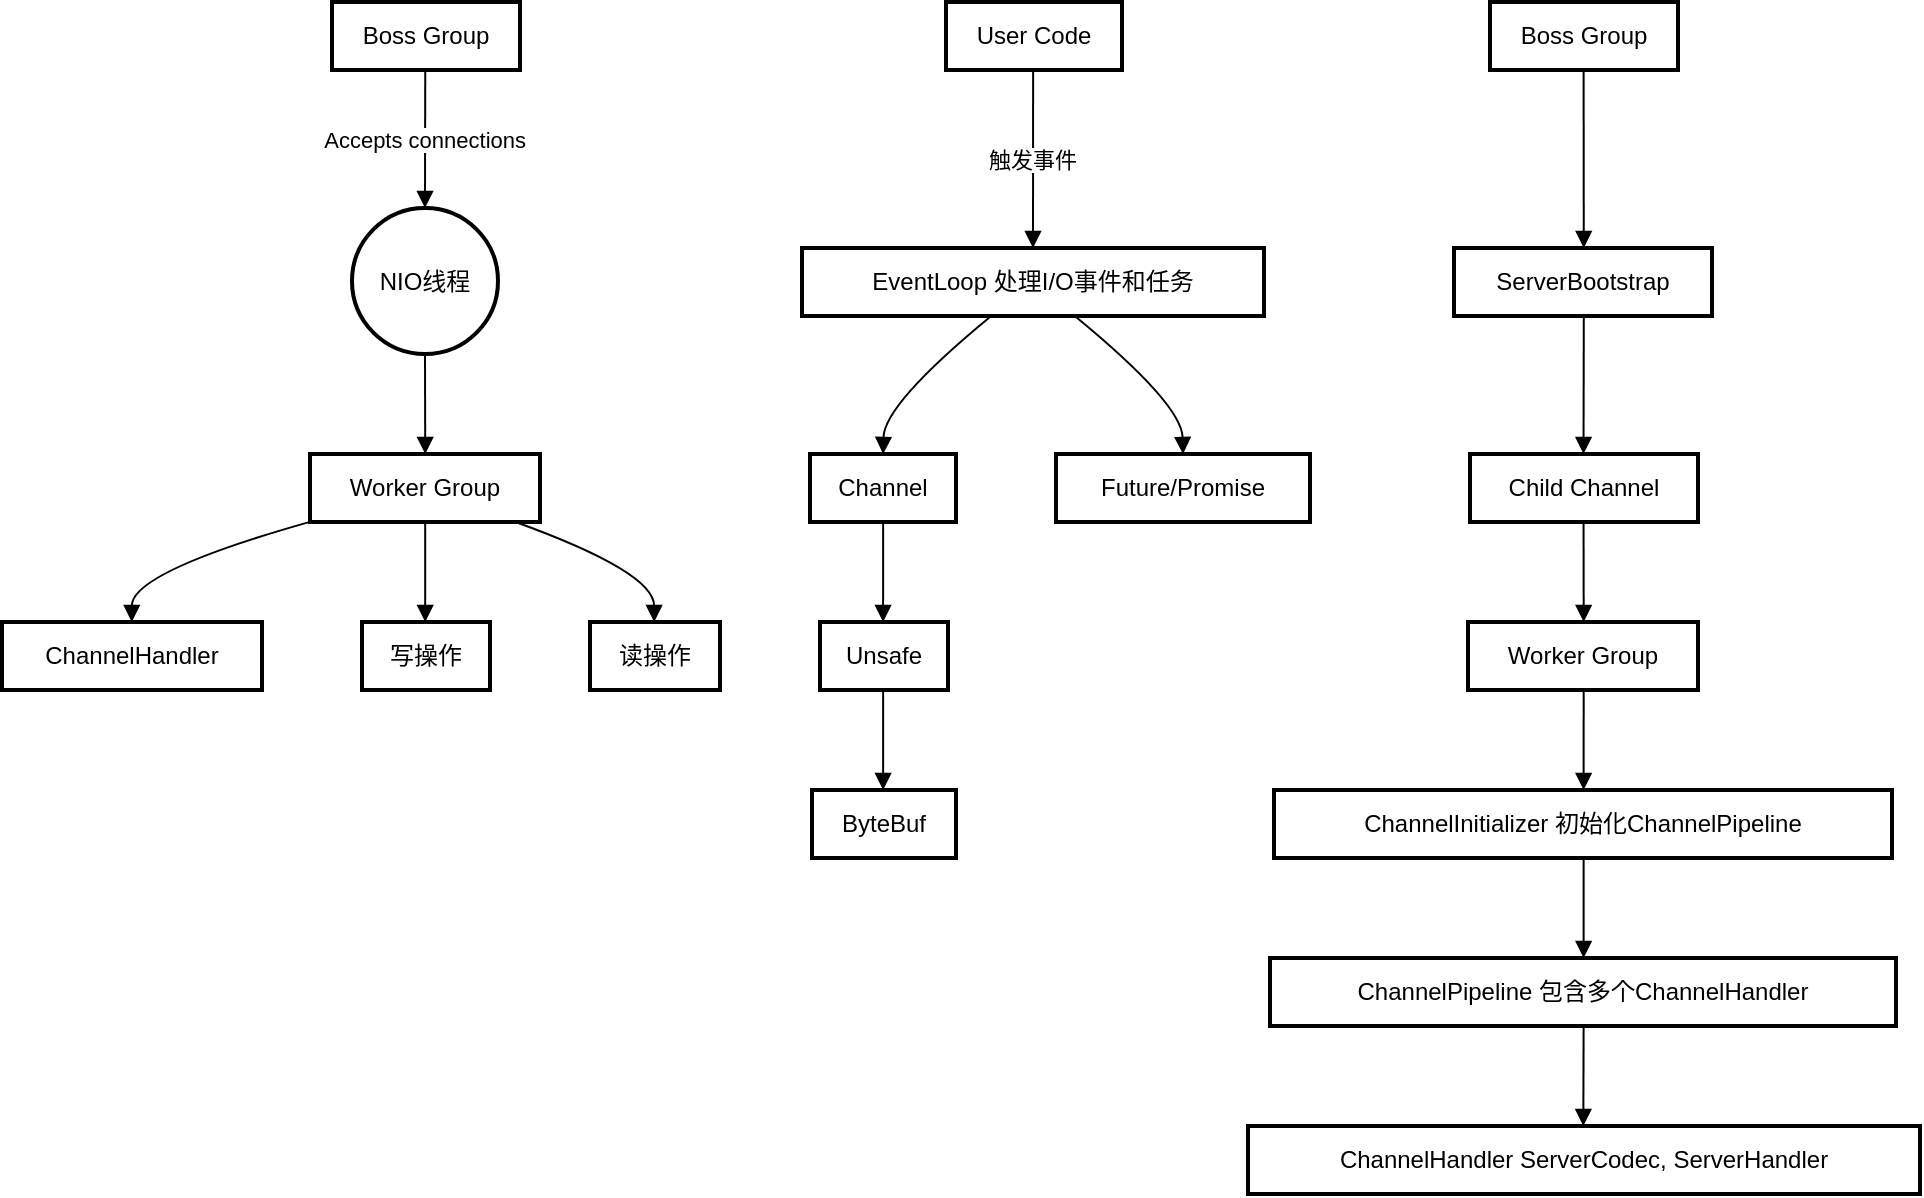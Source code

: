 <mxfile version="24.3.1" type="github" pages="7">
  <diagram name="第 1 页" id="FvPf_Lo6pXyg8kImJkot">
    <mxGraphModel dx="1434" dy="738" grid="1" gridSize="10" guides="1" tooltips="1" connect="1" arrows="1" fold="1" page="1" pageScale="1" pageWidth="827" pageHeight="1169" math="0" shadow="0">
      <root>
        <mxCell id="0" />
        <mxCell id="1" parent="0" />
        <mxCell id="_Dmf7pdYffFVBTm7HEq9-91" value="Boss Group" style="whiteSpace=wrap;strokeWidth=2;" parent="1" vertex="1">
          <mxGeometry x="185" y="40" width="94" height="34" as="geometry" />
        </mxCell>
        <mxCell id="_Dmf7pdYffFVBTm7HEq9-92" value="NIO线程" style="ellipse;aspect=fixed;strokeWidth=2;whiteSpace=wrap;" parent="1" vertex="1">
          <mxGeometry x="195" y="143" width="73" height="73" as="geometry" />
        </mxCell>
        <mxCell id="_Dmf7pdYffFVBTm7HEq9-93" value="Worker Group" style="whiteSpace=wrap;strokeWidth=2;" parent="1" vertex="1">
          <mxGeometry x="174" y="266" width="115" height="34" as="geometry" />
        </mxCell>
        <mxCell id="_Dmf7pdYffFVBTm7HEq9-94" value="ChannelHandler" style="whiteSpace=wrap;strokeWidth=2;" parent="1" vertex="1">
          <mxGeometry x="20" y="350" width="130" height="34" as="geometry" />
        </mxCell>
        <mxCell id="_Dmf7pdYffFVBTm7HEq9-95" value="写操作" style="whiteSpace=wrap;strokeWidth=2;" parent="1" vertex="1">
          <mxGeometry x="200" y="350" width="64" height="34" as="geometry" />
        </mxCell>
        <mxCell id="_Dmf7pdYffFVBTm7HEq9-96" value="读操作" style="whiteSpace=wrap;strokeWidth=2;" parent="1" vertex="1">
          <mxGeometry x="314" y="350" width="65" height="34" as="geometry" />
        </mxCell>
        <mxCell id="_Dmf7pdYffFVBTm7HEq9-97" value="User Code" style="whiteSpace=wrap;strokeWidth=2;" parent="1" vertex="1">
          <mxGeometry x="492" y="40" width="88" height="34" as="geometry" />
        </mxCell>
        <mxCell id="_Dmf7pdYffFVBTm7HEq9-98" value="EventLoop 处理I/O事件和任务" style="whiteSpace=wrap;strokeWidth=2;" parent="1" vertex="1">
          <mxGeometry x="420" y="163" width="231" height="34" as="geometry" />
        </mxCell>
        <mxCell id="_Dmf7pdYffFVBTm7HEq9-99" value="Channel" style="whiteSpace=wrap;strokeWidth=2;" parent="1" vertex="1">
          <mxGeometry x="424" y="266" width="73" height="34" as="geometry" />
        </mxCell>
        <mxCell id="_Dmf7pdYffFVBTm7HEq9-100" value="Future/Promise" style="whiteSpace=wrap;strokeWidth=2;" parent="1" vertex="1">
          <mxGeometry x="547" y="266" width="127" height="34" as="geometry" />
        </mxCell>
        <mxCell id="_Dmf7pdYffFVBTm7HEq9-101" value="Unsafe" style="whiteSpace=wrap;strokeWidth=2;" parent="1" vertex="1">
          <mxGeometry x="429" y="350" width="64" height="34" as="geometry" />
        </mxCell>
        <mxCell id="_Dmf7pdYffFVBTm7HEq9-102" value="ByteBuf" style="whiteSpace=wrap;strokeWidth=2;" parent="1" vertex="1">
          <mxGeometry x="425" y="434" width="72" height="34" as="geometry" />
        </mxCell>
        <mxCell id="_Dmf7pdYffFVBTm7HEq9-103" value="Boss Group" style="whiteSpace=wrap;strokeWidth=2;" parent="1" vertex="1">
          <mxGeometry x="764" y="40" width="94" height="34" as="geometry" />
        </mxCell>
        <mxCell id="_Dmf7pdYffFVBTm7HEq9-104" value="ServerBootstrap" style="whiteSpace=wrap;strokeWidth=2;" parent="1" vertex="1">
          <mxGeometry x="746" y="163" width="129" height="34" as="geometry" />
        </mxCell>
        <mxCell id="_Dmf7pdYffFVBTm7HEq9-105" value="Child Channel" style="whiteSpace=wrap;strokeWidth=2;" parent="1" vertex="1">
          <mxGeometry x="754" y="266" width="114" height="34" as="geometry" />
        </mxCell>
        <mxCell id="_Dmf7pdYffFVBTm7HEq9-106" value="Worker Group" style="whiteSpace=wrap;strokeWidth=2;" parent="1" vertex="1">
          <mxGeometry x="753" y="350" width="115" height="34" as="geometry" />
        </mxCell>
        <mxCell id="_Dmf7pdYffFVBTm7HEq9-107" value="ChannelInitializer 初始化ChannelPipeline" style="whiteSpace=wrap;strokeWidth=2;" parent="1" vertex="1">
          <mxGeometry x="656" y="434" width="309" height="34" as="geometry" />
        </mxCell>
        <mxCell id="_Dmf7pdYffFVBTm7HEq9-108" value="ChannelPipeline 包含多个ChannelHandler" style="whiteSpace=wrap;strokeWidth=2;" parent="1" vertex="1">
          <mxGeometry x="654" y="518" width="313" height="34" as="geometry" />
        </mxCell>
        <mxCell id="_Dmf7pdYffFVBTm7HEq9-109" value="ChannelHandler ServerCodec, ServerHandler" style="whiteSpace=wrap;strokeWidth=2;" parent="1" vertex="1">
          <mxGeometry x="643" y="602" width="336" height="34" as="geometry" />
        </mxCell>
        <mxCell id="_Dmf7pdYffFVBTm7HEq9-110" value="Accepts connections" style="curved=1;startArrow=none;endArrow=block;exitX=0.496;exitY=1;entryX=0.502;entryY=0;rounded=0;" parent="1" source="_Dmf7pdYffFVBTm7HEq9-91" target="_Dmf7pdYffFVBTm7HEq9-92" edge="1">
          <mxGeometry relative="1" as="geometry">
            <Array as="points" />
          </mxGeometry>
        </mxCell>
        <mxCell id="_Dmf7pdYffFVBTm7HEq9-111" value="" style="curved=1;startArrow=none;endArrow=block;exitX=0.502;exitY=1.006;entryX=0.501;entryY=0.013;rounded=0;" parent="1" source="_Dmf7pdYffFVBTm7HEq9-92" target="_Dmf7pdYffFVBTm7HEq9-93" edge="1">
          <mxGeometry relative="1" as="geometry">
            <Array as="points" />
          </mxGeometry>
        </mxCell>
        <mxCell id="_Dmf7pdYffFVBTm7HEq9-112" value="" style="curved=1;startArrow=none;endArrow=block;exitX=0.001;exitY=0.997;entryX=0.499;entryY=0.013;rounded=0;" parent="1" source="_Dmf7pdYffFVBTm7HEq9-93" target="_Dmf7pdYffFVBTm7HEq9-94" edge="1">
          <mxGeometry relative="1" as="geometry">
            <Array as="points">
              <mxPoint x="85" y="325" />
            </Array>
          </mxGeometry>
        </mxCell>
        <mxCell id="_Dmf7pdYffFVBTm7HEq9-113" value="" style="curved=1;startArrow=none;endArrow=block;exitX=0.501;exitY=1.013;entryX=0.494;entryY=0.013;rounded=0;" parent="1" source="_Dmf7pdYffFVBTm7HEq9-93" target="_Dmf7pdYffFVBTm7HEq9-95" edge="1">
          <mxGeometry relative="1" as="geometry">
            <Array as="points" />
          </mxGeometry>
        </mxCell>
        <mxCell id="_Dmf7pdYffFVBTm7HEq9-114" value="" style="curved=1;startArrow=none;endArrow=block;exitX=0.904;exitY=1.013;entryX=0.494;entryY=0.013;rounded=0;" parent="1" source="_Dmf7pdYffFVBTm7HEq9-93" target="_Dmf7pdYffFVBTm7HEq9-96" edge="1">
          <mxGeometry relative="1" as="geometry">
            <Array as="points">
              <mxPoint x="346" y="325" />
            </Array>
          </mxGeometry>
        </mxCell>
        <mxCell id="_Dmf7pdYffFVBTm7HEq9-115" value="触发事件" style="curved=1;startArrow=none;endArrow=block;exitX=0.495;exitY=1;entryX=0.5;entryY=-0.008;rounded=0;" parent="1" source="_Dmf7pdYffFVBTm7HEq9-97" target="_Dmf7pdYffFVBTm7HEq9-98" edge="1">
          <mxGeometry relative="1" as="geometry">
            <Array as="points" />
          </mxGeometry>
        </mxCell>
        <mxCell id="_Dmf7pdYffFVBTm7HEq9-116" value="" style="curved=1;startArrow=none;endArrow=block;exitX=0.411;exitY=0.992;entryX=0.501;entryY=0.013;rounded=0;" parent="1" source="_Dmf7pdYffFVBTm7HEq9-98" target="_Dmf7pdYffFVBTm7HEq9-99" edge="1">
          <mxGeometry relative="1" as="geometry">
            <Array as="points">
              <mxPoint x="461" y="241" />
            </Array>
          </mxGeometry>
        </mxCell>
        <mxCell id="_Dmf7pdYffFVBTm7HEq9-117" value="" style="curved=1;startArrow=none;endArrow=block;exitX=0.589;exitY=0.992;entryX=0.5;entryY=0.013;rounded=0;" parent="1" source="_Dmf7pdYffFVBTm7HEq9-98" target="_Dmf7pdYffFVBTm7HEq9-100" edge="1">
          <mxGeometry relative="1" as="geometry">
            <Array as="points">
              <mxPoint x="610" y="241" />
            </Array>
          </mxGeometry>
        </mxCell>
        <mxCell id="_Dmf7pdYffFVBTm7HEq9-118" value="" style="curved=1;startArrow=none;endArrow=block;exitX=0.501;exitY=1.013;entryX=0.493;entryY=0.013;rounded=0;" parent="1" source="_Dmf7pdYffFVBTm7HEq9-99" target="_Dmf7pdYffFVBTm7HEq9-101" edge="1">
          <mxGeometry relative="1" as="geometry">
            <Array as="points" />
          </mxGeometry>
        </mxCell>
        <mxCell id="_Dmf7pdYffFVBTm7HEq9-119" value="" style="curved=1;startArrow=none;endArrow=block;exitX=0.493;exitY=1.013;entryX=0.494;entryY=0.013;rounded=0;" parent="1" source="_Dmf7pdYffFVBTm7HEq9-101" target="_Dmf7pdYffFVBTm7HEq9-102" edge="1">
          <mxGeometry relative="1" as="geometry">
            <Array as="points" />
          </mxGeometry>
        </mxCell>
        <mxCell id="_Dmf7pdYffFVBTm7HEq9-120" value="" style="curved=1;startArrow=none;endArrow=block;exitX=0.498;exitY=1;entryX=0.503;entryY=-0.008;rounded=0;" parent="1" source="_Dmf7pdYffFVBTm7HEq9-103" target="_Dmf7pdYffFVBTm7HEq9-104" edge="1">
          <mxGeometry relative="1" as="geometry">
            <Array as="points" />
          </mxGeometry>
        </mxCell>
        <mxCell id="_Dmf7pdYffFVBTm7HEq9-121" value="" style="curved=1;startArrow=none;endArrow=block;exitX=0.503;exitY=0.992;entryX=0.498;entryY=0.013;rounded=0;" parent="1" source="_Dmf7pdYffFVBTm7HEq9-104" target="_Dmf7pdYffFVBTm7HEq9-105" edge="1">
          <mxGeometry relative="1" as="geometry">
            <Array as="points" />
          </mxGeometry>
        </mxCell>
        <mxCell id="_Dmf7pdYffFVBTm7HEq9-122" value="" style="curved=1;startArrow=none;endArrow=block;exitX=0.498;exitY=1.013;entryX=0.503;entryY=0.013;rounded=0;" parent="1" source="_Dmf7pdYffFVBTm7HEq9-105" target="_Dmf7pdYffFVBTm7HEq9-106" edge="1">
          <mxGeometry relative="1" as="geometry">
            <Array as="points" />
          </mxGeometry>
        </mxCell>
        <mxCell id="_Dmf7pdYffFVBTm7HEq9-123" value="" style="curved=1;startArrow=none;endArrow=block;exitX=0.503;exitY=1.013;entryX=0.501;entryY=0.013;rounded=0;" parent="1" source="_Dmf7pdYffFVBTm7HEq9-106" target="_Dmf7pdYffFVBTm7HEq9-107" edge="1">
          <mxGeometry relative="1" as="geometry">
            <Array as="points" />
          </mxGeometry>
        </mxCell>
        <mxCell id="_Dmf7pdYffFVBTm7HEq9-124" value="" style="curved=1;startArrow=none;endArrow=block;exitX=0.501;exitY=1.013;entryX=0.501;entryY=0.013;rounded=0;" parent="1" source="_Dmf7pdYffFVBTm7HEq9-107" target="_Dmf7pdYffFVBTm7HEq9-108" edge="1">
          <mxGeometry relative="1" as="geometry">
            <Array as="points" />
          </mxGeometry>
        </mxCell>
        <mxCell id="_Dmf7pdYffFVBTm7HEq9-125" value="" style="curved=1;startArrow=none;endArrow=block;exitX=0.501;exitY=1.013;entryX=0.499;entryY=0.013;rounded=0;" parent="1" source="_Dmf7pdYffFVBTm7HEq9-108" target="_Dmf7pdYffFVBTm7HEq9-109" edge="1">
          <mxGeometry relative="1" as="geometry">
            <Array as="points" />
          </mxGeometry>
        </mxCell>
      </root>
    </mxGraphModel>
  </diagram>
  <diagram id="xB-Wq5KInaV8dcZDmXL-" name="第 2 页">
    <mxGraphModel dx="1434" dy="738" grid="1" gridSize="10" guides="1" tooltips="1" connect="1" arrows="1" fold="1" page="1" pageScale="1" pageWidth="827" pageHeight="1169" math="0" shadow="0">
      <root>
        <mxCell id="0" />
        <mxCell id="1" parent="0" />
        <mxCell id="rnhxc6F_1mIID7zvDg4K-1" value="Channel Event Loop" style="whiteSpace=wrap;strokeWidth=2;verticalAlign=top;" vertex="1" parent="1">
          <mxGeometry x="44" y="238" width="712" height="84" as="geometry" />
        </mxCell>
        <mxCell id="rnhxc6F_1mIID7zvDg4K-2" value="Channel 1" style="whiteSpace=wrap;strokeWidth=2;" vertex="1" parent="1">
          <mxGeometry x="79" y="263" width="86" height="34" as="geometry" />
        </mxCell>
        <mxCell id="rnhxc6F_1mIID7zvDg4K-3" value="Channel 2" style="whiteSpace=wrap;strokeWidth=2;" vertex="1" parent="1">
          <mxGeometry x="264" y="263" width="86" height="34" as="geometry" />
        </mxCell>
        <mxCell id="rnhxc6F_1mIID7zvDg4K-4" value="Channel 3" style="whiteSpace=wrap;strokeWidth=2;" vertex="1" parent="1">
          <mxGeometry x="449" y="263" width="86" height="34" as="geometry" />
        </mxCell>
        <mxCell id="rnhxc6F_1mIID7zvDg4K-5" value="Channel N" style="whiteSpace=wrap;strokeWidth=2;" vertex="1" parent="1">
          <mxGeometry x="634" y="263" width="88" height="34" as="geometry" />
        </mxCell>
        <mxCell id="rnhxc6F_1mIID7zvDg4K-6" value="I/O Threads" style="whiteSpace=wrap;strokeWidth=2;verticalAlign=top;" vertex="1" parent="1">
          <mxGeometry x="20" y="20" width="761" height="168" as="geometry" />
        </mxCell>
        <mxCell id="rnhxc6F_1mIID7zvDg4K-7" value="Worker Thread 1" style="whiteSpace=wrap;strokeWidth=2;" vertex="1" parent="1">
          <mxGeometry x="55" y="129" width="135" height="34" as="geometry" />
        </mxCell>
        <mxCell id="rnhxc6F_1mIID7zvDg4K-8" value="Boss Thread" style="whiteSpace=wrap;strokeWidth=2;" vertex="1" parent="1">
          <mxGeometry x="349" y="45" width="101" height="34" as="geometry" />
        </mxCell>
        <mxCell id="rnhxc6F_1mIID7zvDg4K-9" value="Worker Thread 2" style="whiteSpace=wrap;strokeWidth=2;" vertex="1" parent="1">
          <mxGeometry x="240" y="129" width="135" height="34" as="geometry" />
        </mxCell>
        <mxCell id="rnhxc6F_1mIID7zvDg4K-10" value="Worker Thread 3" style="whiteSpace=wrap;strokeWidth=2;" vertex="1" parent="1">
          <mxGeometry x="425" y="129" width="135" height="34" as="geometry" />
        </mxCell>
        <mxCell id="rnhxc6F_1mIID7zvDg4K-11" value="Worker Thread N" style="whiteSpace=wrap;strokeWidth=2;" vertex="1" parent="1">
          <mxGeometry x="609" y="129" width="137" height="34" as="geometry" />
        </mxCell>
        <mxCell id="rnhxc6F_1mIID7zvDg4K-12" value="" style="curved=1;startArrow=none;endArrow=block;exitX=0.003;exitY=0.724;entryX=0.499;entryY=0;rounded=0;" edge="1" parent="1" source="rnhxc6F_1mIID7zvDg4K-8" target="rnhxc6F_1mIID7zvDg4K-7">
          <mxGeometry relative="1" as="geometry">
            <Array as="points">
              <mxPoint x="122" y="104" />
            </Array>
          </mxGeometry>
        </mxCell>
        <mxCell id="rnhxc6F_1mIID7zvDg4K-13" value="" style="curved=1;startArrow=none;endArrow=block;exitX=0.13;exitY=1;entryX=0.497;entryY=0;rounded=0;" edge="1" parent="1" source="rnhxc6F_1mIID7zvDg4K-8" target="rnhxc6F_1mIID7zvDg4K-9">
          <mxGeometry relative="1" as="geometry">
            <Array as="points">
              <mxPoint x="307" y="104" />
            </Array>
          </mxGeometry>
        </mxCell>
        <mxCell id="rnhxc6F_1mIID7zvDg4K-14" value="" style="curved=1;startArrow=none;endArrow=block;exitX=0.871;exitY=1;entryX=0.496;entryY=0;rounded=0;" edge="1" parent="1" source="rnhxc6F_1mIID7zvDg4K-8" target="rnhxc6F_1mIID7zvDg4K-10">
          <mxGeometry relative="1" as="geometry">
            <Array as="points">
              <mxPoint x="492" y="104" />
            </Array>
          </mxGeometry>
        </mxCell>
        <mxCell id="rnhxc6F_1mIID7zvDg4K-15" value="" style="curved=1;startArrow=none;endArrow=block;exitX=0.998;exitY=0.723;entryX=0.501;entryY=0;rounded=0;" edge="1" parent="1" source="rnhxc6F_1mIID7zvDg4K-8" target="rnhxc6F_1mIID7zvDg4K-11">
          <mxGeometry relative="1" as="geometry">
            <Array as="points">
              <mxPoint x="678" y="104" />
            </Array>
          </mxGeometry>
        </mxCell>
        <mxCell id="rnhxc6F_1mIID7zvDg4K-16" value="" style="curved=1;startArrow=none;endArrow=block;exitX=0.499;exitY=1;entryX=0.504;entryY=0;rounded=0;" edge="1" parent="1" source="rnhxc6F_1mIID7zvDg4K-7" target="rnhxc6F_1mIID7zvDg4K-2">
          <mxGeometry relative="1" as="geometry">
            <Array as="points" />
          </mxGeometry>
        </mxCell>
        <mxCell id="rnhxc6F_1mIID7zvDg4K-17" value="" style="curved=1;startArrow=none;endArrow=block;exitX=0.497;exitY=1;entryX=0.502;entryY=0;rounded=0;" edge="1" parent="1" source="rnhxc6F_1mIID7zvDg4K-9" target="rnhxc6F_1mIID7zvDg4K-3">
          <mxGeometry relative="1" as="geometry">
            <Array as="points" />
          </mxGeometry>
        </mxCell>
        <mxCell id="rnhxc6F_1mIID7zvDg4K-18" value="" style="curved=1;startArrow=none;endArrow=block;exitX=0.496;exitY=1;entryX=0.499;entryY=0;rounded=0;" edge="1" parent="1" source="rnhxc6F_1mIID7zvDg4K-10" target="rnhxc6F_1mIID7zvDg4K-4">
          <mxGeometry relative="1" as="geometry">
            <Array as="points" />
          </mxGeometry>
        </mxCell>
        <mxCell id="rnhxc6F_1mIID7zvDg4K-19" value="" style="curved=1;startArrow=none;endArrow=block;exitX=0.501;exitY=1;entryX=0.495;entryY=0;rounded=0;" edge="1" parent="1" source="rnhxc6F_1mIID7zvDg4K-11" target="rnhxc6F_1mIID7zvDg4K-5">
          <mxGeometry relative="1" as="geometry">
            <Array as="points" />
          </mxGeometry>
        </mxCell>
      </root>
    </mxGraphModel>
  </diagram>
  <diagram id="t0R8JR2IA-d7_66EO0is" name="第 3 页">
    <mxGraphModel dx="1434" dy="738" grid="1" gridSize="10" guides="1" tooltips="1" connect="1" arrows="1" fold="1" page="1" pageScale="1" pageWidth="827" pageHeight="1169" math="0" shadow="0">
      <root>
        <mxCell id="0" />
        <mxCell id="1" parent="0" />
        <mxCell id="CbtKt9YDIjNu7s4jK52n-1" value="Boss Group" style="whiteSpace=wrap;strokeWidth=2;verticalAlign=top;" vertex="1" parent="1">
          <mxGeometry x="44" y="20" width="603" height="84" as="geometry" />
        </mxCell>
        <mxCell id="CbtKt9YDIjNu7s4jK52n-2" value="Boss 1" style="whiteSpace=wrap;strokeWidth=2;" vertex="1" parent="1">
          <mxGeometry x="79" y="45" width="59" height="34" as="geometry" />
        </mxCell>
        <mxCell id="CbtKt9YDIjNu7s4jK52n-3" value="Boss 2" style="whiteSpace=wrap;strokeWidth=2;" vertex="1" parent="1">
          <mxGeometry x="237" y="45" width="59" height="34" as="geometry" />
        </mxCell>
        <mxCell id="CbtKt9YDIjNu7s4jK52n-4" value="Boss 3" style="whiteSpace=wrap;strokeWidth=2;" vertex="1" parent="1">
          <mxGeometry x="394" y="45" width="59" height="34" as="geometry" />
        </mxCell>
        <mxCell id="CbtKt9YDIjNu7s4jK52n-5" value="Boss N" style="whiteSpace=wrap;strokeWidth=2;" vertex="1" parent="1">
          <mxGeometry x="552" y="45" width="61" height="34" as="geometry" />
        </mxCell>
        <mxCell id="CbtKt9YDIjNu7s4jK52n-6" value="Event Loop Group" style="whiteSpace=wrap;strokeWidth=2;verticalAlign=top;" vertex="1" parent="1">
          <mxGeometry x="20" y="154" width="652" height="84" as="geometry" />
        </mxCell>
        <mxCell id="CbtKt9YDIjNu7s4jK52n-7" value="Event Loop 1" style="whiteSpace=wrap;strokeWidth=2;" vertex="1" parent="1">
          <mxGeometry x="55" y="179" width="107" height="34" as="geometry" />
        </mxCell>
        <mxCell id="CbtKt9YDIjNu7s4jK52n-8" value="Event Loop 2" style="whiteSpace=wrap;strokeWidth=2;" vertex="1" parent="1">
          <mxGeometry x="212" y="179" width="107" height="34" as="geometry" />
        </mxCell>
        <mxCell id="CbtKt9YDIjNu7s4jK52n-9" value="Event Loop 3" style="whiteSpace=wrap;strokeWidth=2;" vertex="1" parent="1">
          <mxGeometry x="370" y="179" width="107" height="34" as="geometry" />
        </mxCell>
        <mxCell id="CbtKt9YDIjNu7s4jK52n-10" value="Event Loop N" style="whiteSpace=wrap;strokeWidth=2;" vertex="1" parent="1">
          <mxGeometry x="527" y="179" width="109" height="34" as="geometry" />
        </mxCell>
        <mxCell id="CbtKt9YDIjNu7s4jK52n-11" value="Channel Pipeline" style="whiteSpace=wrap;strokeWidth=2;verticalAlign=top;" vertex="1" parent="1">
          <mxGeometry x="64" y="288" width="537" height="420" as="geometry" />
        </mxCell>
        <mxCell id="CbtKt9YDIjNu7s4jK52n-12" value="Handler 1" style="whiteSpace=wrap;strokeWidth=2;" vertex="1" parent="1">
          <mxGeometry x="303" y="397" width="84" height="34" as="geometry" />
        </mxCell>
        <mxCell id="CbtKt9YDIjNu7s4jK52n-13" value="Channel" style="rounded=1;absoluteArcSize=1;arcSize=14;whiteSpace=wrap;strokeWidth=2;" vertex="1" parent="1">
          <mxGeometry x="308" y="313" width="73" height="34" as="geometry" />
        </mxCell>
        <mxCell id="CbtKt9YDIjNu7s4jK52n-14" value="Handler 2" style="whiteSpace=wrap;strokeWidth=2;" vertex="1" parent="1">
          <mxGeometry x="303" y="481" width="84" height="34" as="geometry" />
        </mxCell>
        <mxCell id="CbtKt9YDIjNu7s4jK52n-15" value="Handler 3" style="whiteSpace=wrap;strokeWidth=2;" vertex="1" parent="1">
          <mxGeometry x="303" y="565" width="84" height="34" as="geometry" />
        </mxCell>
        <mxCell id="CbtKt9YDIjNu7s4jK52n-16" value="Handler N" style="whiteSpace=wrap;strokeWidth=2;" vertex="1" parent="1">
          <mxGeometry x="302" y="649" width="86" height="34" as="geometry" />
        </mxCell>
        <mxCell id="CbtKt9YDIjNu7s4jK52n-17" value="" style="curved=1;startArrow=none;endArrow=block;exitX=0.505;exitY=1;entryX=0.499;entryY=0;rounded=0;" edge="1" parent="1" source="CbtKt9YDIjNu7s4jK52n-13" target="CbtKt9YDIjNu7s4jK52n-12">
          <mxGeometry relative="1" as="geometry">
            <Array as="points" />
          </mxGeometry>
        </mxCell>
        <mxCell id="CbtKt9YDIjNu7s4jK52n-18" value="" style="curved=1;startArrow=none;endArrow=block;exitX=0.499;exitY=1;entryX=0.499;entryY=0;rounded=0;" edge="1" parent="1" source="CbtKt9YDIjNu7s4jK52n-12" target="CbtKt9YDIjNu7s4jK52n-14">
          <mxGeometry relative="1" as="geometry">
            <Array as="points" />
          </mxGeometry>
        </mxCell>
        <mxCell id="CbtKt9YDIjNu7s4jK52n-19" value="" style="curved=1;startArrow=none;endArrow=block;exitX=0.499;exitY=1;entryX=0.499;entryY=0;rounded=0;" edge="1" parent="1" source="CbtKt9YDIjNu7s4jK52n-14" target="CbtKt9YDIjNu7s4jK52n-15">
          <mxGeometry relative="1" as="geometry">
            <Array as="points" />
          </mxGeometry>
        </mxCell>
        <mxCell id="CbtKt9YDIjNu7s4jK52n-20" value="" style="curved=1;startArrow=none;endArrow=block;exitX=0.499;exitY=1;entryX=0.499;entryY=0;rounded=0;" edge="1" parent="1" source="CbtKt9YDIjNu7s4jK52n-15" target="CbtKt9YDIjNu7s4jK52n-16">
          <mxGeometry relative="1" as="geometry">
            <Array as="points" />
          </mxGeometry>
        </mxCell>
        <mxCell id="CbtKt9YDIjNu7s4jK52n-21" value="" style="curved=1;startArrow=none;endArrow=block;exitX=0.502;exitY=1;entryX=0.006;entryY=0.309;rounded=0;" edge="1" parent="1" source="CbtKt9YDIjNu7s4jK52n-7" target="CbtKt9YDIjNu7s4jK52n-13">
          <mxGeometry relative="1" as="geometry">
            <Array as="points">
              <mxPoint x="109" y="288" />
            </Array>
          </mxGeometry>
        </mxCell>
        <mxCell id="CbtKt9YDIjNu7s4jK52n-22" value="" style="curved=1;startArrow=none;endArrow=block;exitX=0.506;exitY=1;entryX=0.069;entryY=0;rounded=0;" edge="1" parent="1" source="CbtKt9YDIjNu7s4jK52n-8" target="CbtKt9YDIjNu7s4jK52n-13">
          <mxGeometry relative="1" as="geometry">
            <Array as="points">
              <mxPoint x="266" y="288" />
            </Array>
          </mxGeometry>
        </mxCell>
        <mxCell id="CbtKt9YDIjNu7s4jK52n-23" value="" style="curved=1;startArrow=none;endArrow=block;exitX=0.501;exitY=1;entryX=0.942;entryY=0;rounded=0;" edge="1" parent="1" source="CbtKt9YDIjNu7s4jK52n-9" target="CbtKt9YDIjNu7s4jK52n-13">
          <mxGeometry relative="1" as="geometry">
            <Array as="points">
              <mxPoint x="424" y="288" />
            </Array>
          </mxGeometry>
        </mxCell>
        <mxCell id="CbtKt9YDIjNu7s4jK52n-24" value="" style="curved=1;startArrow=none;endArrow=block;exitX=0.504;exitY=1;entryX=1.005;entryY=0.31;rounded=0;" edge="1" parent="1" source="CbtKt9YDIjNu7s4jK52n-10" target="CbtKt9YDIjNu7s4jK52n-13">
          <mxGeometry relative="1" as="geometry">
            <Array as="points">
              <mxPoint x="582" y="288" />
            </Array>
          </mxGeometry>
        </mxCell>
        <mxCell id="CbtKt9YDIjNu7s4jK52n-25" value="" style="curved=1;startArrow=none;endArrow=block;exitX=0.504;exitY=1;entryX=0.502;entryY=0;rounded=0;" edge="1" parent="1" source="CbtKt9YDIjNu7s4jK52n-2" target="CbtKt9YDIjNu7s4jK52n-7">
          <mxGeometry relative="1" as="geometry">
            <Array as="points" />
          </mxGeometry>
        </mxCell>
        <mxCell id="CbtKt9YDIjNu7s4jK52n-26" value="" style="curved=1;startArrow=none;endArrow=block;exitX=0.494;exitY=1;entryX=0.506;entryY=0;rounded=0;" edge="1" parent="1" source="CbtKt9YDIjNu7s4jK52n-3" target="CbtKt9YDIjNu7s4jK52n-8">
          <mxGeometry relative="1" as="geometry">
            <Array as="points" />
          </mxGeometry>
        </mxCell>
        <mxCell id="CbtKt9YDIjNu7s4jK52n-27" value="" style="curved=1;startArrow=none;endArrow=block;exitX=0.502;exitY=1;entryX=0.501;entryY=0;rounded=0;" edge="1" parent="1" source="CbtKt9YDIjNu7s4jK52n-4" target="CbtKt9YDIjNu7s4jK52n-9">
          <mxGeometry relative="1" as="geometry">
            <Array as="points" />
          </mxGeometry>
        </mxCell>
        <mxCell id="CbtKt9YDIjNu7s4jK52n-28" value="" style="curved=1;startArrow=none;endArrow=block;exitX=0.491;exitY=1;entryX=0.504;entryY=0;rounded=0;" edge="1" parent="1" source="CbtKt9YDIjNu7s4jK52n-5" target="CbtKt9YDIjNu7s4jK52n-10">
          <mxGeometry relative="1" as="geometry">
            <Array as="points" />
          </mxGeometry>
        </mxCell>
      </root>
    </mxGraphModel>
  </diagram>
  <diagram id="ZxfWWkmR-ibZHchpIfhj" name="第 4 页">
    <mxGraphModel dx="1434" dy="738" grid="1" gridSize="10" guides="1" tooltips="1" connect="1" arrows="1" fold="1" page="1" pageScale="1" pageWidth="827" pageHeight="1169" math="0" shadow="0">
      <root>
        <mxCell id="0" />
        <mxCell id="1" parent="0" />
        <mxCell id="x11ZHwA_qsf2qUsEq_QX-1" value="Netty Core" style="whiteSpace=wrap;strokeWidth=2;verticalAlign=top;" vertex="1" parent="1">
          <mxGeometry x="20" y="490" width="164" height="336" as="geometry" />
        </mxCell>
        <mxCell id="x11ZHwA_qsf2qUsEq_QX-2" value="Encoder" style="whiteSpace=wrap;strokeWidth=2;" vertex="1" parent="1">
          <mxGeometry x="65" y="515" width="73" height="34" as="geometry" />
        </mxCell>
        <mxCell id="x11ZHwA_qsf2qUsEq_QX-3" value="Decoder" style="whiteSpace=wrap;strokeWidth=2;" vertex="1" parent="1">
          <mxGeometry x="65" y="599" width="75" height="34" as="geometry" />
        </mxCell>
        <mxCell id="x11ZHwA_qsf2qUsEq_QX-4" value="Event Loop" style="whiteSpace=wrap;strokeWidth=2;" vertex="1" parent="1">
          <mxGeometry x="55" y="683" width="94" height="34" as="geometry" />
        </mxCell>
        <mxCell id="x11ZHwA_qsf2qUsEq_QX-5" value="Channel" style="whiteSpace=wrap;strokeWidth=2;" vertex="1" parent="1">
          <mxGeometry x="66" y="767" width="73" height="34" as="geometry" />
        </mxCell>
        <mxCell id="x11ZHwA_qsf2qUsEq_QX-6" value="User Logic" style="whiteSpace=wrap;strokeWidth=2;verticalAlign=top;" vertex="1" parent="1">
          <mxGeometry x="25" y="20" width="154" height="420" as="geometry" />
        </mxCell>
        <mxCell id="x11ZHwA_qsf2qUsEq_QX-7" value="Handler 1" style="whiteSpace=wrap;strokeWidth=2;" vertex="1" parent="1">
          <mxGeometry x="60" y="129" width="84" height="34" as="geometry" />
        </mxCell>
        <mxCell id="x11ZHwA_qsf2qUsEq_QX-8" value="Client" style="rounded=1;absoluteArcSize=1;arcSize=14;whiteSpace=wrap;strokeWidth=2;" vertex="1" parent="1">
          <mxGeometry x="73" y="45" width="58" height="34" as="geometry" />
        </mxCell>
        <mxCell id="x11ZHwA_qsf2qUsEq_QX-9" value="Handler 2" style="whiteSpace=wrap;strokeWidth=2;" vertex="1" parent="1">
          <mxGeometry x="60" y="213" width="84" height="34" as="geometry" />
        </mxCell>
        <mxCell id="x11ZHwA_qsf2qUsEq_QX-10" value="Handler 3" style="whiteSpace=wrap;strokeWidth=2;" vertex="1" parent="1">
          <mxGeometry x="60" y="297" width="84" height="34" as="geometry" />
        </mxCell>
        <mxCell id="x11ZHwA_qsf2qUsEq_QX-11" value="Server" style="rounded=1;absoluteArcSize=1;arcSize=14;whiteSpace=wrap;strokeWidth=2;" vertex="1" parent="1">
          <mxGeometry x="72" y="381" width="61" height="34" as="geometry" />
        </mxCell>
        <mxCell id="x11ZHwA_qsf2qUsEq_QX-12" value="" style="curved=1;startArrow=none;endArrow=block;exitX=0.503;exitY=1;entryX=0.502;entryY=0;rounded=0;" edge="1" parent="1" source="x11ZHwA_qsf2qUsEq_QX-8" target="x11ZHwA_qsf2qUsEq_QX-7">
          <mxGeometry relative="1" as="geometry">
            <Array as="points" />
          </mxGeometry>
        </mxCell>
        <mxCell id="x11ZHwA_qsf2qUsEq_QX-13" value="" style="curved=1;startArrow=none;endArrow=block;exitX=0.502;exitY=1;entryX=0.502;entryY=0;rounded=0;" edge="1" parent="1" source="x11ZHwA_qsf2qUsEq_QX-7" target="x11ZHwA_qsf2qUsEq_QX-9">
          <mxGeometry relative="1" as="geometry">
            <Array as="points" />
          </mxGeometry>
        </mxCell>
        <mxCell id="x11ZHwA_qsf2qUsEq_QX-14" value="" style="curved=1;startArrow=none;endArrow=block;exitX=0.502;exitY=1;entryX=0.502;entryY=0;rounded=0;" edge="1" parent="1" source="x11ZHwA_qsf2qUsEq_QX-9" target="x11ZHwA_qsf2qUsEq_QX-10">
          <mxGeometry relative="1" as="geometry">
            <Array as="points" />
          </mxGeometry>
        </mxCell>
        <mxCell id="x11ZHwA_qsf2qUsEq_QX-15" value="" style="curved=1;startArrow=none;endArrow=block;exitX=0.502;exitY=1;entryX=0.494;entryY=0;rounded=0;" edge="1" parent="1" source="x11ZHwA_qsf2qUsEq_QX-10" target="x11ZHwA_qsf2qUsEq_QX-11">
          <mxGeometry relative="1" as="geometry">
            <Array as="points" />
          </mxGeometry>
        </mxCell>
        <mxCell id="x11ZHwA_qsf2qUsEq_QX-16" value="" style="curved=1;startArrow=none;endArrow=block;exitX=0.494;exitY=1;entryX=0.509;entryY=0;rounded=0;" edge="1" parent="1" source="x11ZHwA_qsf2qUsEq_QX-11" target="x11ZHwA_qsf2qUsEq_QX-2">
          <mxGeometry relative="1" as="geometry">
            <Array as="points" />
          </mxGeometry>
        </mxCell>
        <mxCell id="x11ZHwA_qsf2qUsEq_QX-17" value="" style="curved=1;startArrow=none;endArrow=block;exitX=0.509;exitY=1;entryX=0.495;entryY=0;rounded=0;" edge="1" parent="1" source="x11ZHwA_qsf2qUsEq_QX-2" target="x11ZHwA_qsf2qUsEq_QX-3">
          <mxGeometry relative="1" as="geometry">
            <Array as="points" />
          </mxGeometry>
        </mxCell>
        <mxCell id="x11ZHwA_qsf2qUsEq_QX-18" value="" style="curved=1;startArrow=none;endArrow=block;exitX=0.495;exitY=1;entryX=0.502;entryY=0;rounded=0;" edge="1" parent="1" source="x11ZHwA_qsf2qUsEq_QX-3" target="x11ZHwA_qsf2qUsEq_QX-4">
          <mxGeometry relative="1" as="geometry">
            <Array as="points" />
          </mxGeometry>
        </mxCell>
        <mxCell id="x11ZHwA_qsf2qUsEq_QX-19" value="" style="curved=1;startArrow=none;endArrow=block;exitX=0.502;exitY=1;entryX=0.495;entryY=0;rounded=0;" edge="1" parent="1" source="x11ZHwA_qsf2qUsEq_QX-4" target="x11ZHwA_qsf2qUsEq_QX-5">
          <mxGeometry relative="1" as="geometry">
            <Array as="points" />
          </mxGeometry>
        </mxCell>
      </root>
    </mxGraphModel>
  </diagram>
  <diagram id="qSe6pTqAv_GdHFuF6-7f" name="第 5 页">
    <mxGraphModel dx="1434" dy="738" grid="1" gridSize="10" guides="1" tooltips="1" connect="1" arrows="1" fold="1" page="1" pageScale="1" pageWidth="827" pageHeight="1169" math="0" shadow="0">
      <root>
        <mxCell id="0" />
        <mxCell id="1" parent="0" />
        <mxCell id="tDlfeBVZn5oOX9vGm6d9-1" value="tests" style="whiteSpace=wrap;strokeWidth=2;verticalAlign=top;" vertex="1" parent="1">
          <mxGeometry x="20" y="20" width="259" height="84" as="geometry" />
        </mxCell>
        <mxCell id="tDlfeBVZn5oOX9vGm6d9-2" value="unit" style="whiteSpace=wrap;strokeWidth=2;" vertex="1" parent="tDlfeBVZn5oOX9vGm6d9-1">
          <mxGeometry x="43" y="33" width="44" height="34" as="geometry" />
        </mxCell>
        <mxCell id="tDlfeBVZn5oOX9vGm6d9-3" value="integration" style="whiteSpace=wrap;strokeWidth=2;" vertex="1" parent="tDlfeBVZn5oOX9vGm6d9-1">
          <mxGeometry x="137" y="33" width="95" height="34" as="geometry" />
        </mxCell>
        <mxCell id="tDlfeBVZn5oOX9vGm6d9-4" value="example" style="whiteSpace=wrap;strokeWidth=2;verticalAlign=top;" vertex="1" parent="1">
          <mxGeometry x="329" y="20" width="237" height="84" as="geometry" />
        </mxCell>
        <mxCell id="tDlfeBVZn5oOX9vGm6d9-5" value="client" style="whiteSpace=wrap;strokeWidth=2;" vertex="1" parent="tDlfeBVZn5oOX9vGm6d9-4">
          <mxGeometry x="43" y="33" width="57" height="34" as="geometry" />
        </mxCell>
        <mxCell id="tDlfeBVZn5oOX9vGm6d9-6" value="server" style="whiteSpace=wrap;strokeWidth=2;" vertex="1" parent="tDlfeBVZn5oOX9vGm6d9-4">
          <mxGeometry x="150" y="33" width="60" height="34" as="geometry" />
        </mxCell>
        <mxCell id="tDlfeBVZn5oOX9vGm6d9-7" value="util" style="whiteSpace=wrap;strokeWidth=2;verticalAlign=top;" vertex="1" parent="1">
          <mxGeometry x="615" y="20" width="394" height="84" as="geometry" />
        </mxCell>
        <mxCell id="tDlfeBVZn5oOX9vGm6d9-8" value="concurrent" style="whiteSpace=wrap;strokeWidth=2;" vertex="1" parent="tDlfeBVZn5oOX9vGm6d9-7">
          <mxGeometry x="43" y="33" width="94" height="34" as="geometry" />
        </mxCell>
        <mxCell id="tDlfeBVZn5oOX9vGm6d9-9" value="internal" style="whiteSpace=wrap;strokeWidth=2;" vertex="1" parent="tDlfeBVZn5oOX9vGm6d9-7">
          <mxGeometry x="187" y="33" width="72" height="34" as="geometry" />
        </mxCell>
        <mxCell id="tDlfeBVZn5oOX9vGm6d9-10" value="config" style="whiteSpace=wrap;strokeWidth=2;" vertex="1" parent="tDlfeBVZn5oOX9vGm6d9-7">
          <mxGeometry x="309" y="33" width="59" height="34" as="geometry" />
        </mxCell>
        <mxCell id="tDlfeBVZn5oOX9vGm6d9-11" value="bootstrap" style="whiteSpace=wrap;strokeWidth=2;verticalAlign=top;" vertex="1" parent="1">
          <mxGeometry x="1060" y="20" width="375" height="84" as="geometry" />
        </mxCell>
        <mxCell id="tDlfeBVZn5oOX9vGm6d9-12" value="bootstrap" style="whiteSpace=wrap;strokeWidth=2;" vertex="1" parent="tDlfeBVZn5oOX9vGm6d9-11">
          <mxGeometry x="43" y="33" width="84" height="34" as="geometry" />
        </mxCell>
        <mxCell id="tDlfeBVZn5oOX9vGm6d9-13" value="option" style="whiteSpace=wrap;strokeWidth=2;" vertex="1" parent="tDlfeBVZn5oOX9vGm6d9-11">
          <mxGeometry x="177" y="33" width="61" height="34" as="geometry" />
        </mxCell>
        <mxCell id="tDlfeBVZn5oOX9vGm6d9-14" value="future" style="whiteSpace=wrap;strokeWidth=2;" vertex="1" parent="tDlfeBVZn5oOX9vGm6d9-11">
          <mxGeometry x="288" y="33" width="60" height="34" as="geometry" />
        </mxCell>
        <mxCell id="tDlfeBVZn5oOX9vGm6d9-15" value="channel" style="whiteSpace=wrap;strokeWidth=2;verticalAlign=top;" vertex="1" parent="1">
          <mxGeometry x="1484" y="20" width="247" height="84" as="geometry" />
        </mxCell>
        <mxCell id="tDlfeBVZn5oOX9vGm6d9-16" value="channel" style="whiteSpace=wrap;strokeWidth=2;" vertex="1" parent="tDlfeBVZn5oOX9vGm6d9-15">
          <mxGeometry x="43" y="33" width="71" height="34" as="geometry" />
        </mxCell>
        <mxCell id="tDlfeBVZn5oOX9vGm6d9-17" value="group" style="whiteSpace=wrap;strokeWidth=2;" vertex="1" parent="tDlfeBVZn5oOX9vGm6d9-15">
          <mxGeometry x="164" y="33" width="56" height="34" as="geometry" />
        </mxCell>
        <mxCell id="tDlfeBVZn5oOX9vGm6d9-18" value="io" style="whiteSpace=wrap;strokeWidth=2;verticalAlign=top;" vertex="1" parent="1">
          <mxGeometry x="1781" y="20" width="506" height="84" as="geometry" />
        </mxCell>
        <mxCell id="tDlfeBVZn5oOX9vGm6d9-19" value="transport" style="whiteSpace=wrap;strokeWidth=2;" vertex="1" parent="tDlfeBVZn5oOX9vGm6d9-18">
          <mxGeometry x="43" y="33" width="82" height="34" as="geometry" />
        </mxCell>
        <mxCell id="tDlfeBVZn5oOX9vGm6d9-20" value="buffer" style="whiteSpace=wrap;strokeWidth=2;" vertex="1" parent="tDlfeBVZn5oOX9vGm6d9-18">
          <mxGeometry x="175" y="33" width="60" height="34" as="geometry" />
        </mxCell>
        <mxCell id="tDlfeBVZn5oOX9vGm6d9-21" value="handler" style="whiteSpace=wrap;strokeWidth=2;" vertex="1" parent="tDlfeBVZn5oOX9vGm6d9-18">
          <mxGeometry x="285" y="33" width="70" height="34" as="geometry" />
        </mxCell>
        <mxCell id="tDlfeBVZn5oOX9vGm6d9-22" value="resolver" style="whiteSpace=wrap;strokeWidth=2;" vertex="1" parent="tDlfeBVZn5oOX9vGm6d9-18">
          <mxGeometry x="405" y="33" width="73" height="34" as="geometry" />
        </mxCell>
      </root>
    </mxGraphModel>
  </diagram>
  <diagram id="gViBPYOhErdds6sIS8a7" name="第 6 页">
    <mxGraphModel dx="1434" dy="738" grid="1" gridSize="10" guides="1" tooltips="1" connect="1" arrows="1" fold="1" page="1" pageScale="1" pageWidth="827" pageHeight="1169" math="0" shadow="0">
      <root>
        <mxCell id="0" />
        <mxCell id="1" parent="0" />
        <mxCell id="35-YvcYgkyzgA2oGzRUc-1" value="BossGroup" style="swimlane;fontStyle=1;align=center;verticalAlign=top;childLayout=stackLayout;horizontal=1;startSize=25;horizontalStack=0;resizeParent=1;resizeParentMax=0;resizeLast=0;collapsible=0;marginBottom=0;" vertex="1" parent="1">
          <mxGeometry x="20" y="274" width="93" height="38" as="geometry" />
        </mxCell>
        <mxCell id="35-YvcYgkyzgA2oGzRUc-2" style="line;strokeWidth=1;fillColor=none;align=left;verticalAlign=middle;spacingTop=-1;spacingLeft=3;spacingRight=3;rotatable=0;labelPosition=right;points=[];portConstraint=eastwest;strokeColor=inherit;" vertex="1" parent="35-YvcYgkyzgA2oGzRUc-1">
          <mxGeometry y="25" width="93" height="13" as="geometry" />
        </mxCell>
        <mxCell id="35-YvcYgkyzgA2oGzRUc-3" value="WorkerGroup" style="swimlane;fontStyle=1;align=center;verticalAlign=top;childLayout=stackLayout;horizontal=1;startSize=25;horizontalStack=0;resizeParent=1;resizeParentMax=0;resizeLast=0;collapsible=0;marginBottom=0;" vertex="1" parent="1">
          <mxGeometry x="163" y="274" width="117" height="38" as="geometry" />
        </mxCell>
        <mxCell id="35-YvcYgkyzgA2oGzRUc-4" style="line;strokeWidth=1;fillColor=none;align=left;verticalAlign=middle;spacingTop=-1;spacingLeft=3;spacingRight=3;rotatable=0;labelPosition=right;points=[];portConstraint=eastwest;strokeColor=inherit;" vertex="1" parent="35-YvcYgkyzgA2oGzRUc-3">
          <mxGeometry y="25" width="117" height="13" as="geometry" />
        </mxCell>
        <mxCell id="35-YvcYgkyzgA2oGzRUc-5" value="EventLoopGroup" style="swimlane;fontStyle=1;align=center;verticalAlign=top;childLayout=stackLayout;horizontal=1;startSize=25;horizontalStack=0;resizeParent=1;resizeParentMax=0;resizeLast=0;collapsible=0;marginBottom=0;" vertex="1" parent="1">
          <mxGeometry x="74" y="382" width="140" height="38" as="geometry" />
        </mxCell>
        <mxCell id="35-YvcYgkyzgA2oGzRUc-6" style="line;strokeWidth=1;fillColor=none;align=left;verticalAlign=middle;spacingTop=-1;spacingLeft=3;spacingRight=3;rotatable=0;labelPosition=right;points=[];portConstraint=eastwest;strokeColor=inherit;" vertex="1" parent="35-YvcYgkyzgA2oGzRUc-5">
          <mxGeometry y="25" width="140" height="13" as="geometry" />
        </mxCell>
        <mxCell id="35-YvcYgkyzgA2oGzRUc-7" value="EventLoop" style="swimlane;fontStyle=1;align=center;verticalAlign=top;childLayout=stackLayout;horizontal=1;startSize=25;horizontalStack=0;resizeParent=1;resizeParentMax=0;resizeLast=0;collapsible=0;marginBottom=0;" vertex="1" parent="1">
          <mxGeometry x="97" y="490" width="94" height="38" as="geometry" />
        </mxCell>
        <mxCell id="35-YvcYgkyzgA2oGzRUc-8" style="line;strokeWidth=1;fillColor=none;align=left;verticalAlign=middle;spacingTop=-1;spacingLeft=3;spacingRight=3;rotatable=0;labelPosition=right;points=[];portConstraint=eastwest;strokeColor=inherit;" vertex="1" parent="35-YvcYgkyzgA2oGzRUc-7">
          <mxGeometry y="25" width="94" height="13" as="geometry" />
        </mxCell>
        <mxCell id="35-YvcYgkyzgA2oGzRUc-9" value="Channel" style="swimlane;fontStyle=1;align=center;verticalAlign=top;childLayout=stackLayout;horizontal=1;startSize=27.429;horizontalStack=0;resizeParent=1;resizeParentMax=0;resizeLast=0;collapsible=0;marginBottom=0;" vertex="1" parent="1">
          <mxGeometry x="47" y="617" width="195" height="95.429" as="geometry" />
        </mxCell>
        <mxCell id="35-YvcYgkyzgA2oGzRUc-10" value="Unsafe" style="text;strokeColor=none;fillColor=none;align=left;verticalAlign=top;spacingLeft=4;spacingRight=4;overflow=hidden;rotatable=0;points=[[0,0.5],[1,0.5]];portConstraint=eastwest;" vertex="1" parent="35-YvcYgkyzgA2oGzRUc-9">
          <mxGeometry y="27.429" width="195" height="27" as="geometry" />
        </mxCell>
        <mxCell id="35-YvcYgkyzgA2oGzRUc-11" value="&quot;inbound/outbound data&quot;" style="text;strokeColor=none;fillColor=none;align=left;verticalAlign=top;spacingLeft=4;spacingRight=4;overflow=hidden;rotatable=0;points=[[0,0.5],[1,0.5]];portConstraint=eastwest;" vertex="1" parent="35-YvcYgkyzgA2oGzRUc-9">
          <mxGeometry y="54.429" width="195" height="27" as="geometry" />
        </mxCell>
        <mxCell id="35-YvcYgkyzgA2oGzRUc-12" style="line;strokeWidth=1;fillColor=none;align=left;verticalAlign=middle;spacingTop=-1;spacingLeft=3;spacingRight=3;rotatable=0;labelPosition=right;points=[];portConstraint=eastwest;strokeColor=inherit;" vertex="1" parent="35-YvcYgkyzgA2oGzRUc-9">
          <mxGeometry y="81.429" width="195" height="14" as="geometry" />
        </mxCell>
        <mxCell id="35-YvcYgkyzgA2oGzRUc-13" value="ChannelPipeline" style="swimlane;fontStyle=1;align=center;verticalAlign=top;childLayout=stackLayout;horizontal=1;startSize=25;horizontalStack=0;resizeParent=1;resizeParentMax=0;resizeLast=0;collapsible=0;marginBottom=0;" vertex="1" parent="1">
          <mxGeometry x="76" y="790" width="136" height="38" as="geometry" />
        </mxCell>
        <mxCell id="35-YvcYgkyzgA2oGzRUc-14" style="line;strokeWidth=1;fillColor=none;align=left;verticalAlign=middle;spacingTop=-1;spacingLeft=3;spacingRight=3;rotatable=0;labelPosition=right;points=[];portConstraint=eastwest;strokeColor=inherit;" vertex="1" parent="35-YvcYgkyzgA2oGzRUc-13">
          <mxGeometry y="25" width="136" height="13" as="geometry" />
        </mxCell>
        <mxCell id="35-YvcYgkyzgA2oGzRUc-15" value="ChannelHandler" style="swimlane;fontStyle=1;align=center;verticalAlign=top;childLayout=stackLayout;horizontal=1;startSize=25;horizontalStack=0;resizeParent=1;resizeParentMax=0;resizeLast=0;collapsible=0;marginBottom=0;" vertex="1" parent="1">
          <mxGeometry x="76" y="917" width="136" height="38" as="geometry" />
        </mxCell>
        <mxCell id="35-YvcYgkyzgA2oGzRUc-16" style="line;strokeWidth=1;fillColor=none;align=left;verticalAlign=middle;spacingTop=-1;spacingLeft=3;spacingRight=3;rotatable=0;labelPosition=right;points=[];portConstraint=eastwest;strokeColor=inherit;" vertex="1" parent="35-YvcYgkyzgA2oGzRUc-15">
          <mxGeometry y="25" width="136" height="13" as="geometry" />
        </mxCell>
        <mxCell id="35-YvcYgkyzgA2oGzRUc-17" value="ChannelInitializer" style="swimlane;fontStyle=1;align=center;verticalAlign=top;childLayout=stackLayout;horizontal=1;startSize=25;horizontalStack=0;resizeParent=1;resizeParentMax=0;resizeLast=0;collapsible=0;marginBottom=0;" vertex="1" parent="1">
          <mxGeometry x="70" y="1025" width="149" height="38" as="geometry" />
        </mxCell>
        <mxCell id="35-YvcYgkyzgA2oGzRUc-18" style="line;strokeWidth=1;fillColor=none;align=left;verticalAlign=middle;spacingTop=-1;spacingLeft=3;spacingRight=3;rotatable=0;labelPosition=right;points=[];portConstraint=eastwest;strokeColor=inherit;" vertex="1" parent="35-YvcYgkyzgA2oGzRUc-17">
          <mxGeometry y="25" width="149" height="13" as="geometry" />
        </mxCell>
        <mxCell id="35-YvcYgkyzgA2oGzRUc-19" value="ServerBootstrap" style="swimlane;fontStyle=1;align=center;verticalAlign=top;childLayout=stackLayout;horizontal=1;startSize=25;horizontalStack=0;resizeParent=1;resizeParentMax=0;resizeLast=0;collapsible=0;marginBottom=0;" vertex="1" parent="1">
          <mxGeometry x="76" y="20" width="136" height="38" as="geometry" />
        </mxCell>
        <mxCell id="35-YvcYgkyzgA2oGzRUc-20" style="line;strokeWidth=1;fillColor=none;align=left;verticalAlign=middle;spacingTop=-1;spacingLeft=3;spacingRight=3;rotatable=0;labelPosition=right;points=[];portConstraint=eastwest;strokeColor=inherit;" vertex="1" parent="35-YvcYgkyzgA2oGzRUc-19">
          <mxGeometry y="25" width="136" height="13" as="geometry" />
        </mxCell>
        <mxCell id="35-YvcYgkyzgA2oGzRUc-21" value="Bootstrap" style="swimlane;fontStyle=1;align=center;verticalAlign=top;childLayout=stackLayout;horizontal=1;startSize=25;horizontalStack=0;resizeParent=1;resizeParentMax=0;resizeLast=0;collapsible=0;marginBottom=0;" vertex="1" parent="1">
          <mxGeometry x="101" y="147" width="87" height="38" as="geometry" />
        </mxCell>
        <mxCell id="35-YvcYgkyzgA2oGzRUc-22" style="line;strokeWidth=1;fillColor=none;align=left;verticalAlign=middle;spacingTop=-1;spacingLeft=3;spacingRight=3;rotatable=0;labelPosition=right;points=[];portConstraint=eastwest;strokeColor=inherit;" vertex="1" parent="35-YvcYgkyzgA2oGzRUc-21">
          <mxGeometry y="25" width="87" height="13" as="geometry" />
        </mxCell>
        <mxCell id="35-YvcYgkyzgA2oGzRUc-23" value="ByteBuf" style="swimlane;fontStyle=1;align=center;verticalAlign=top;childLayout=stackLayout;horizontal=1;startSize=25;horizontalStack=0;resizeParent=1;resizeParentMax=0;resizeLast=0;collapsible=0;marginBottom=0;" vertex="1" parent="1">
          <mxGeometry x="272" y="20" width="75" height="38" as="geometry" />
        </mxCell>
        <mxCell id="35-YvcYgkyzgA2oGzRUc-24" style="line;strokeWidth=1;fillColor=none;align=left;verticalAlign=middle;spacingTop=-1;spacingLeft=3;spacingRight=3;rotatable=0;labelPosition=right;points=[];portConstraint=eastwest;strokeColor=inherit;" vertex="1" parent="35-YvcYgkyzgA2oGzRUc-23">
          <mxGeometry y="25" width="75" height="13" as="geometry" />
        </mxCell>
        <mxCell id="35-YvcYgkyzgA2oGzRUc-25" value="ByteBufAllocator" style="swimlane;fontStyle=1;align=center;verticalAlign=top;childLayout=stackLayout;horizontal=1;startSize=25;horizontalStack=0;resizeParent=1;resizeParentMax=0;resizeLast=0;collapsible=0;marginBottom=0;" vertex="1" parent="1">
          <mxGeometry x="238" y="147" width="142" height="38" as="geometry" />
        </mxCell>
        <mxCell id="35-YvcYgkyzgA2oGzRUc-26" style="line;strokeWidth=1;fillColor=none;align=left;verticalAlign=middle;spacingTop=-1;spacingLeft=3;spacingRight=3;rotatable=0;labelPosition=right;points=[];portConstraint=eastwest;strokeColor=inherit;" vertex="1" parent="35-YvcYgkyzgA2oGzRUc-25">
          <mxGeometry y="25" width="142" height="13" as="geometry" />
        </mxCell>
        <mxCell id="35-YvcYgkyzgA2oGzRUc-27" value="" style="curved=1;startArrow=none;endArrow=block;endSize=16;endFill=0;exitX=0.502;exitY=1;entryX=0.204;entryY=0;rounded=0;" edge="1" parent="1" source="35-YvcYgkyzgA2oGzRUc-1" target="35-YvcYgkyzgA2oGzRUc-5">
          <mxGeometry relative="1" as="geometry">
            <Array as="points">
              <mxPoint x="67" y="357" />
            </Array>
          </mxGeometry>
        </mxCell>
        <mxCell id="35-YvcYgkyzgA2oGzRUc-28" value="" style="curved=1;startArrow=none;endArrow=block;endSize=16;endFill=0;exitX=0.502;exitY=1;entryX=0.799;entryY=0;rounded=0;" edge="1" parent="1" source="35-YvcYgkyzgA2oGzRUc-3" target="35-YvcYgkyzgA2oGzRUc-5">
          <mxGeometry relative="1" as="geometry">
            <Array as="points">
              <mxPoint x="222" y="357" />
            </Array>
          </mxGeometry>
        </mxCell>
        <mxCell id="35-YvcYgkyzgA2oGzRUc-29" value="" style="curved=1;startArrow=diamondThin;startSize=14;startFill=0;endArrow=none;exitX=0.502;exitY=1;entryX=0.503;entryY=0;rounded=0;" edge="1" parent="1" source="35-YvcYgkyzgA2oGzRUc-5" target="35-YvcYgkyzgA2oGzRUc-7">
          <mxGeometry relative="1" as="geometry">
            <Array as="points" />
          </mxGeometry>
        </mxCell>
        <mxCell id="35-YvcYgkyzgA2oGzRUc-30" value="1" style="edgeLabel;resizable=0;labelBackgroundColor=none;fontSize=12;align=right;verticalAlign=top;" vertex="1" parent="35-YvcYgkyzgA2oGzRUc-29">
          <mxGeometry x="-1" relative="1" as="geometry" />
        </mxCell>
        <mxCell id="35-YvcYgkyzgA2oGzRUc-31" value="*" style="edgeLabel;resizable=0;labelBackgroundColor=none;fontSize=12;align=left;verticalAlign=bottom;" vertex="1" parent="35-YvcYgkyzgA2oGzRUc-29">
          <mxGeometry x="1" relative="1" as="geometry" />
        </mxCell>
        <mxCell id="35-YvcYgkyzgA2oGzRUc-32" value="&quot;1&quot;" style="curved=1;startArrow=diamondThin;startSize=14;startFill=0;endArrow=none;exitX=0.503;exitY=1;entryX=0.499;entryY=0;rounded=0;" edge="1" parent="1" source="35-YvcYgkyzgA2oGzRUc-7" target="35-YvcYgkyzgA2oGzRUc-9">
          <mxGeometry relative="1" as="geometry">
            <Array as="points" />
          </mxGeometry>
        </mxCell>
        <mxCell id="35-YvcYgkyzgA2oGzRUc-33" value="&quot;1&quot;" style="curved=1;startArrow=diamondThin;startSize=14;startFill=0;endArrow=none;exitX=0.499;exitY=1;entryX=0.502;entryY=0;rounded=0;" edge="1" parent="1" source="35-YvcYgkyzgA2oGzRUc-9" target="35-YvcYgkyzgA2oGzRUc-13">
          <mxGeometry relative="1" as="geometry">
            <Array as="points" />
          </mxGeometry>
        </mxCell>
        <mxCell id="35-YvcYgkyzgA2oGzRUc-34" value="&quot;1&quot;" style="curved=1;startArrow=diamondThin;startSize=14;startFill=0;endArrow=none;exitX=0.394;exitY=1;entryX=0.394;entryY=0;rounded=0;" edge="1" parent="1" source="35-YvcYgkyzgA2oGzRUc-13" target="35-YvcYgkyzgA2oGzRUc-15">
          <mxGeometry relative="1" as="geometry">
            <Array as="points">
              <mxPoint x="112" y="883" />
            </Array>
          </mxGeometry>
        </mxCell>
        <mxCell id="35-YvcYgkyzgA2oGzRUc-35" value="*" style="edgeLabel;resizable=0;labelBackgroundColor=none;fontSize=12;align=left;verticalAlign=bottom;" vertex="1" parent="35-YvcYgkyzgA2oGzRUc-34">
          <mxGeometry x="1" relative="1" as="geometry" />
        </mxCell>
        <mxCell id="35-YvcYgkyzgA2oGzRUc-36" value="" style="curved=1;startArrow=block;startSize=16;startFill=0;endArrow=none;exitX=0.502;exitY=1;entryX=0.498;entryY=0;rounded=0;" edge="1" parent="1" source="35-YvcYgkyzgA2oGzRUc-15" target="35-YvcYgkyzgA2oGzRUc-17">
          <mxGeometry relative="1" as="geometry">
            <Array as="points" />
          </mxGeometry>
        </mxCell>
        <mxCell id="35-YvcYgkyzgA2oGzRUc-37" value="&quot;is a&quot;" style="curved=1;startArrow=diamondThin;startSize=14;startFill=0;endArrow=none;exitX=0.502;exitY=1;entryX=0.497;entryY=0;rounded=0;" edge="1" parent="1" source="35-YvcYgkyzgA2oGzRUc-19" target="35-YvcYgkyzgA2oGzRUc-21">
          <mxGeometry relative="1" as="geometry">
            <Array as="points" />
          </mxGeometry>
        </mxCell>
        <mxCell id="35-YvcYgkyzgA2oGzRUc-38" value="&quot;uses 1&quot;" style="curved=1;startArrow=diamondThin;startSize=14;startFill=0;endArrow=none;exitX=0.09;exitY=1;entryX=0.502;entryY=0;rounded=0;" edge="1" parent="1" source="35-YvcYgkyzgA2oGzRUc-21" target="35-YvcYgkyzgA2oGzRUc-1">
          <mxGeometry relative="1" as="geometry">
            <Array as="points">
              <mxPoint x="67" y="240" />
            </Array>
          </mxGeometry>
        </mxCell>
        <mxCell id="35-YvcYgkyzgA2oGzRUc-39" value="&quot;uses 1&quot;" style="curved=1;startArrow=diamondThin;startSize=14;startFill=0;endArrow=none;exitX=0.904;exitY=1;entryX=0.502;entryY=0;rounded=0;" edge="1" parent="1" source="35-YvcYgkyzgA2oGzRUc-21" target="35-YvcYgkyzgA2oGzRUc-3">
          <mxGeometry relative="1" as="geometry">
            <Array as="points">
              <mxPoint x="222" y="240" />
            </Array>
          </mxGeometry>
        </mxCell>
        <mxCell id="35-YvcYgkyzgA2oGzRUc-40" value="&quot;contains&quot;" style="curved=1;dashed=1;startArrow=none;endArrow=open;endSize=12;exitX=0.61;exitY=1;entryX=0.61;entryY=0;rounded=0;" edge="1" parent="1" source="35-YvcYgkyzgA2oGzRUc-13" target="35-YvcYgkyzgA2oGzRUc-15">
          <mxGeometry relative="1" as="geometry">
            <Array as="points">
              <mxPoint x="176" y="883" />
            </Array>
          </mxGeometry>
        </mxCell>
        <mxCell id="35-YvcYgkyzgA2oGzRUc-41" value="" style="curved=1;startArrow=block;startSize=16;startFill=0;endArrow=none;exitX=0.492;exitY=1;entryX=0.499;entryY=0;rounded=0;" edge="1" parent="1" source="35-YvcYgkyzgA2oGzRUc-23" target="35-YvcYgkyzgA2oGzRUc-25">
          <mxGeometry relative="1" as="geometry">
            <Array as="points" />
          </mxGeometry>
        </mxCell>
      </root>
    </mxGraphModel>
  </diagram>
  <diagram id="Zj_YbO7D2nIdtoCtRKIJ" name="第 7 页">
    <mxGraphModel dx="1687" dy="2077" grid="1" gridSize="10" guides="1" tooltips="1" connect="1" arrows="1" fold="1" page="1" pageScale="1" pageWidth="827" pageHeight="1169" math="0" shadow="0">
      <root>
        <mxCell id="0" />
        <mxCell id="1" parent="0" />
        <mxCell id="LfspW6_ErGmu0BM63hvE-22" value="" style="rounded=0;whiteSpace=wrap;html=1;" vertex="1" parent="1">
          <mxGeometry x="120" y="220" width="1680" height="60" as="geometry" />
        </mxCell>
        <mxCell id="LfspW6_ErGmu0BM63hvE-23" value="bool" style="rounded=0;whiteSpace=wrap;html=1;" vertex="1" parent="1">
          <mxGeometry x="120" y="340" width="70" height="60" as="geometry" />
        </mxCell>
        <mxCell id="LfspW6_ErGmu0BM63hvE-25" value="int16(2byte)" style="rounded=0;whiteSpace=wrap;html=1;" vertex="1" parent="1">
          <mxGeometry x="260" y="340" width="140" height="60" as="geometry" />
        </mxCell>
        <mxCell id="LfspW6_ErGmu0BM63hvE-26" value="bool" style="rounded=0;whiteSpace=wrap;html=1;" vertex="1" parent="1">
          <mxGeometry x="120" y="400" width="70" height="60" as="geometry" />
        </mxCell>
        <mxCell id="LfspW6_ErGmu0BM63hvE-27" value="bool" style="rounded=0;whiteSpace=wrap;html=1;" vertex="1" parent="1">
          <mxGeometry x="120" y="460" width="70" height="60" as="geometry" />
        </mxCell>
        <mxCell id="LfspW6_ErGmu0BM63hvE-28" value="int32(4byte)" style="rounded=0;whiteSpace=wrap;html=1;" vertex="1" parent="1">
          <mxGeometry x="400" y="400" width="280" height="60" as="geometry" />
        </mxCell>
        <mxCell id="LfspW6_ErGmu0BM63hvE-29" value="int64(8byte)" style="rounded=0;whiteSpace=wrap;html=1;" vertex="1" parent="1">
          <mxGeometry x="680" y="460" width="560" height="60" as="geometry" />
        </mxCell>
        <mxCell id="LfspW6_ErGmu0BM63hvE-30" value="bool" style="rounded=0;whiteSpace=wrap;html=1;" vertex="1" parent="1">
          <mxGeometry x="120" y="460" width="70" height="60" as="geometry" />
        </mxCell>
        <mxCell id="LfspW6_ErGmu0BM63hvE-31" value="bool" style="rounded=0;whiteSpace=wrap;html=1;" vertex="1" parent="1">
          <mxGeometry x="120" y="520" width="70" height="60" as="geometry" />
        </mxCell>
        <mxCell id="LfspW6_ErGmu0BM63hvE-32" value="fixAray" style="rounded=0;whiteSpace=wrap;html=1;" vertex="1" parent="1">
          <mxGeometry x="680" y="580" width="200" height="60" as="geometry" />
        </mxCell>
        <mxCell id="LfspW6_ErGmu0BM63hvE-33" value="string" style="rounded=0;whiteSpace=wrap;html=1;" vertex="1" parent="1">
          <mxGeometry x="680" y="520" width="200" height="60" as="geometry" />
        </mxCell>
        <mxCell id="LfspW6_ErGmu0BM63hvE-34" value="1" style="rounded=0;whiteSpace=wrap;html=1;fillColor=#f5f5f5;strokeColor=#666666;gradientColor=#b3b3b3;" vertex="1" parent="1">
          <mxGeometry x="190" y="400" width="70" height="60" as="geometry" />
        </mxCell>
        <mxCell id="LfspW6_ErGmu0BM63hvE-35" value="1" style="rounded=0;whiteSpace=wrap;html=1;fillColor=#f5f5f5;strokeColor=#666666;gradientColor=#b3b3b3;" vertex="1" parent="1">
          <mxGeometry x="260" y="400" width="70" height="60" as="geometry" />
        </mxCell>
        <mxCell id="LfspW6_ErGmu0BM63hvE-36" value="1" style="rounded=0;whiteSpace=wrap;html=1;fillColor=#f5f5f5;strokeColor=#666666;gradientColor=#b3b3b3;" vertex="1" parent="1">
          <mxGeometry x="330" y="400" width="70" height="60" as="geometry" />
        </mxCell>
        <mxCell id="LfspW6_ErGmu0BM63hvE-39" value="1" style="rounded=0;whiteSpace=wrap;html=1;fillColor=#f5f5f5;strokeColor=#666666;gradientColor=#b3b3b3;" vertex="1" parent="1">
          <mxGeometry x="190" y="340" width="70" height="60" as="geometry" />
        </mxCell>
        <mxCell id="LfspW6_ErGmu0BM63hvE-40" value="1" style="rounded=0;whiteSpace=wrap;html=1;fillColor=#f5f5f5;strokeColor=#666666;gradientColor=#b3b3b3;" vertex="1" parent="1">
          <mxGeometry x="190" y="460" width="70" height="60" as="geometry" />
        </mxCell>
        <mxCell id="LfspW6_ErGmu0BM63hvE-41" value="1" style="rounded=0;whiteSpace=wrap;html=1;fillColor=#f5f5f5;strokeColor=#666666;gradientColor=#b3b3b3;" vertex="1" parent="1">
          <mxGeometry x="260" y="460" width="70" height="60" as="geometry" />
        </mxCell>
        <mxCell id="LfspW6_ErGmu0BM63hvE-42" value="1" style="rounded=0;whiteSpace=wrap;html=1;fillColor=#f5f5f5;strokeColor=#666666;gradientColor=#b3b3b3;" vertex="1" parent="1">
          <mxGeometry x="330" y="460" width="70" height="60" as="geometry" />
        </mxCell>
        <mxCell id="LfspW6_ErGmu0BM63hvE-43" value="1" style="rounded=0;whiteSpace=wrap;html=1;fillColor=#f5f5f5;strokeColor=#666666;gradientColor=#b3b3b3;" vertex="1" parent="1">
          <mxGeometry x="400" y="460" width="70" height="60" as="geometry" />
        </mxCell>
        <mxCell id="LfspW6_ErGmu0BM63hvE-44" value="1" style="rounded=0;whiteSpace=wrap;html=1;fillColor=#f5f5f5;strokeColor=#666666;gradientColor=#b3b3b3;" vertex="1" parent="1">
          <mxGeometry x="470" y="460" width="70" height="60" as="geometry" />
        </mxCell>
        <mxCell id="LfspW6_ErGmu0BM63hvE-45" value="1" style="rounded=0;whiteSpace=wrap;html=1;fillColor=#f5f5f5;strokeColor=#666666;gradientColor=#b3b3b3;" vertex="1" parent="1">
          <mxGeometry x="540" y="460" width="70" height="60" as="geometry" />
        </mxCell>
        <mxCell id="LfspW6_ErGmu0BM63hvE-49" value="1" style="rounded=0;whiteSpace=wrap;html=1;fillColor=#f5f5f5;strokeColor=#666666;gradientColor=#b3b3b3;" vertex="1" parent="1">
          <mxGeometry x="610" y="460" width="70" height="60" as="geometry" />
        </mxCell>
        <mxCell id="LfspW6_ErGmu0BM63hvE-50" value="" style="rounded=0;whiteSpace=wrap;html=1;" vertex="1" parent="1">
          <mxGeometry x="180" y="-200" width="630" height="60" as="geometry" />
        </mxCell>
        <mxCell id="LfspW6_ErGmu0BM63hvE-51" value="int8(1byte&lt;span style=&quot;background-color: initial;&quot;&gt;)&lt;/span&gt;" style="rounded=0;whiteSpace=wrap;html=1;" vertex="1" parent="1">
          <mxGeometry x="190" y="280" width="70" height="60" as="geometry" />
        </mxCell>
        <mxCell id="LfspW6_ErGmu0BM63hvE-52" value="bool" style="rounded=0;whiteSpace=wrap;html=1;" vertex="1" parent="1">
          <mxGeometry x="120" y="280" width="70" height="60" as="geometry" />
        </mxCell>
        <mxCell id="LfspW6_ErGmu0BM63hvE-53" value="bool" style="rounded=0;whiteSpace=wrap;html=1;" vertex="1" parent="1">
          <mxGeometry x="120" y="580" width="70" height="60" as="geometry" />
        </mxCell>
        <mxCell id="LfspW6_ErGmu0BM63hvE-54" value="1" style="rounded=0;whiteSpace=wrap;html=1;fillColor=#f5f5f5;strokeColor=#666666;gradientColor=#b3b3b3;" vertex="1" parent="1">
          <mxGeometry x="190" y="520" width="70" height="60" as="geometry" />
        </mxCell>
        <mxCell id="LfspW6_ErGmu0BM63hvE-55" value="1" style="rounded=0;whiteSpace=wrap;html=1;fillColor=#f5f5f5;strokeColor=#666666;gradientColor=#b3b3b3;" vertex="1" parent="1">
          <mxGeometry x="260" y="520" width="70" height="60" as="geometry" />
        </mxCell>
        <mxCell id="LfspW6_ErGmu0BM63hvE-56" value="1" style="rounded=0;whiteSpace=wrap;html=1;fillColor=#f5f5f5;strokeColor=#666666;gradientColor=#b3b3b3;" vertex="1" parent="1">
          <mxGeometry x="330" y="520" width="70" height="60" as="geometry" />
        </mxCell>
        <mxCell id="LfspW6_ErGmu0BM63hvE-57" value="1" style="rounded=0;whiteSpace=wrap;html=1;fillColor=#f5f5f5;strokeColor=#666666;gradientColor=#b3b3b3;" vertex="1" parent="1">
          <mxGeometry x="400" y="520" width="70" height="60" as="geometry" />
        </mxCell>
        <mxCell id="LfspW6_ErGmu0BM63hvE-58" value="1" style="rounded=0;whiteSpace=wrap;html=1;fillColor=#f5f5f5;strokeColor=#666666;gradientColor=#b3b3b3;" vertex="1" parent="1">
          <mxGeometry x="470" y="520" width="70" height="60" as="geometry" />
        </mxCell>
        <mxCell id="LfspW6_ErGmu0BM63hvE-59" value="1" style="rounded=0;whiteSpace=wrap;html=1;fillColor=#f5f5f5;strokeColor=#666666;gradientColor=#b3b3b3;" vertex="1" parent="1">
          <mxGeometry x="540" y="520" width="70" height="60" as="geometry" />
        </mxCell>
        <mxCell id="LfspW6_ErGmu0BM63hvE-60" value="1" style="rounded=0;whiteSpace=wrap;html=1;fillColor=#f5f5f5;strokeColor=#666666;gradientColor=#b3b3b3;" vertex="1" parent="1">
          <mxGeometry x="610" y="520" width="70" height="60" as="geometry" />
        </mxCell>
        <mxCell id="LfspW6_ErGmu0BM63hvE-61" value="1" style="rounded=0;whiteSpace=wrap;html=1;fillColor=#f5f5f5;strokeColor=#666666;gradientColor=#b3b3b3;" vertex="1" parent="1">
          <mxGeometry x="190" y="580" width="70" height="60" as="geometry" />
        </mxCell>
        <mxCell id="LfspW6_ErGmu0BM63hvE-62" value="1" style="rounded=0;whiteSpace=wrap;html=1;fillColor=#f5f5f5;strokeColor=#666666;gradientColor=#b3b3b3;" vertex="1" parent="1">
          <mxGeometry x="260" y="580" width="70" height="60" as="geometry" />
        </mxCell>
        <mxCell id="LfspW6_ErGmu0BM63hvE-63" value="1" style="rounded=0;whiteSpace=wrap;html=1;fillColor=#f5f5f5;strokeColor=#666666;gradientColor=#b3b3b3;" vertex="1" parent="1">
          <mxGeometry x="330" y="580" width="70" height="60" as="geometry" />
        </mxCell>
        <mxCell id="LfspW6_ErGmu0BM63hvE-64" value="1" style="rounded=0;whiteSpace=wrap;html=1;fillColor=#f5f5f5;strokeColor=#666666;gradientColor=#b3b3b3;" vertex="1" parent="1">
          <mxGeometry x="400" y="580" width="70" height="60" as="geometry" />
        </mxCell>
        <mxCell id="LfspW6_ErGmu0BM63hvE-65" value="1" style="rounded=0;whiteSpace=wrap;html=1;fillColor=#f5f5f5;strokeColor=#666666;gradientColor=#b3b3b3;" vertex="1" parent="1">
          <mxGeometry x="470" y="580" width="70" height="60" as="geometry" />
        </mxCell>
        <mxCell id="LfspW6_ErGmu0BM63hvE-66" value="1" style="rounded=0;whiteSpace=wrap;html=1;fillColor=#f5f5f5;strokeColor=#666666;gradientColor=#b3b3b3;" vertex="1" parent="1">
          <mxGeometry x="540" y="580" width="70" height="60" as="geometry" />
        </mxCell>
        <mxCell id="LfspW6_ErGmu0BM63hvE-67" value="1" style="rounded=0;whiteSpace=wrap;html=1;fillColor=#f5f5f5;strokeColor=#666666;gradientColor=#b3b3b3;" vertex="1" parent="1">
          <mxGeometry x="610" y="580" width="70" height="60" as="geometry" />
        </mxCell>
        <mxCell id="LfspW6_ErGmu0BM63hvE-68" value="decimal*(16byte)" style="rounded=0;whiteSpace=wrap;html=1;" vertex="1" parent="1">
          <mxGeometry x="1241" y="640" width="569" height="60" as="geometry" />
        </mxCell>
        <mxCell id="LfspW6_ErGmu0BM63hvE-69" value="bool" style="rounded=0;whiteSpace=wrap;html=1;" vertex="1" parent="1">
          <mxGeometry x="120" y="640" width="70" height="60" as="geometry" />
        </mxCell>
        <mxCell id="LfspW6_ErGmu0BM63hvE-70" value="1" style="rounded=0;whiteSpace=wrap;html=1;fillColor=#f5f5f5;strokeColor=#666666;gradientColor=#b3b3b3;" vertex="1" parent="1">
          <mxGeometry x="190" y="640" width="70" height="60" as="geometry" />
        </mxCell>
        <mxCell id="LfspW6_ErGmu0BM63hvE-71" value="1" style="rounded=0;whiteSpace=wrap;html=1;fillColor=#f5f5f5;strokeColor=#666666;gradientColor=#b3b3b3;" vertex="1" parent="1">
          <mxGeometry x="260" y="640" width="70" height="60" as="geometry" />
        </mxCell>
        <mxCell id="LfspW6_ErGmu0BM63hvE-72" value="1" style="rounded=0;whiteSpace=wrap;html=1;fillColor=#f5f5f5;strokeColor=#666666;gradientColor=#b3b3b3;" vertex="1" parent="1">
          <mxGeometry x="330" y="640" width="70" height="60" as="geometry" />
        </mxCell>
        <mxCell id="LfspW6_ErGmu0BM63hvE-73" value="1" style="rounded=0;whiteSpace=wrap;html=1;fillColor=#f5f5f5;strokeColor=#666666;gradientColor=#b3b3b3;" vertex="1" parent="1">
          <mxGeometry x="400" y="640" width="70" height="60" as="geometry" />
        </mxCell>
        <mxCell id="LfspW6_ErGmu0BM63hvE-74" value="1" style="rounded=0;whiteSpace=wrap;html=1;fillColor=#f5f5f5;strokeColor=#666666;gradientColor=#b3b3b3;" vertex="1" parent="1">
          <mxGeometry x="470" y="640" width="70" height="60" as="geometry" />
        </mxCell>
        <mxCell id="LfspW6_ErGmu0BM63hvE-75" value="1" style="rounded=0;whiteSpace=wrap;html=1;fillColor=#f5f5f5;strokeColor=#666666;gradientColor=#b3b3b3;" vertex="1" parent="1">
          <mxGeometry x="540" y="640" width="70" height="60" as="geometry" />
        </mxCell>
        <mxCell id="LfspW6_ErGmu0BM63hvE-76" value="1" style="rounded=0;whiteSpace=wrap;html=1;fillColor=#f5f5f5;strokeColor=#666666;gradientColor=#b3b3b3;" vertex="1" parent="1">
          <mxGeometry x="610" y="640" width="70" height="60" as="geometry" />
        </mxCell>
        <mxCell id="LfspW6_ErGmu0BM63hvE-77" value="1" style="rounded=0;whiteSpace=wrap;html=1;fillColor=#f5f5f5;strokeColor=#666666;gradientColor=#b3b3b3;" vertex="1" parent="1">
          <mxGeometry x="680" y="640" width="70" height="60" as="geometry" />
        </mxCell>
        <mxCell id="LfspW6_ErGmu0BM63hvE-78" value="1" style="rounded=0;whiteSpace=wrap;html=1;fillColor=#f5f5f5;strokeColor=#666666;gradientColor=#b3b3b3;" vertex="1" parent="1">
          <mxGeometry x="750" y="640" width="70" height="60" as="geometry" />
        </mxCell>
        <mxCell id="LfspW6_ErGmu0BM63hvE-79" value="1" style="rounded=0;whiteSpace=wrap;html=1;fillColor=#f5f5f5;strokeColor=#666666;gradientColor=#b3b3b3;" vertex="1" parent="1">
          <mxGeometry x="820" y="640" width="70" height="60" as="geometry" />
        </mxCell>
        <mxCell id="LfspW6_ErGmu0BM63hvE-80" value="1" style="rounded=0;whiteSpace=wrap;html=1;fillColor=#f5f5f5;strokeColor=#666666;gradientColor=#b3b3b3;" vertex="1" parent="1">
          <mxGeometry x="890" y="640" width="70" height="60" as="geometry" />
        </mxCell>
        <mxCell id="LfspW6_ErGmu0BM63hvE-81" value="1" style="rounded=0;whiteSpace=wrap;html=1;fillColor=#f5f5f5;strokeColor=#666666;gradientColor=#b3b3b3;" vertex="1" parent="1">
          <mxGeometry x="960" y="640" width="70" height="60" as="geometry" />
        </mxCell>
        <mxCell id="LfspW6_ErGmu0BM63hvE-82" value="1" style="rounded=0;whiteSpace=wrap;html=1;fillColor=#f5f5f5;strokeColor=#666666;gradientColor=#b3b3b3;" vertex="1" parent="1">
          <mxGeometry x="1030" y="640" width="70" height="60" as="geometry" />
        </mxCell>
        <mxCell id="LfspW6_ErGmu0BM63hvE-83" value="1" style="rounded=0;whiteSpace=wrap;html=1;fillColor=#f5f5f5;strokeColor=#666666;gradientColor=#b3b3b3;" vertex="1" parent="1">
          <mxGeometry x="1100" y="640" width="70" height="60" as="geometry" />
        </mxCell>
        <mxCell id="LfspW6_ErGmu0BM63hvE-84" value="1" style="rounded=0;whiteSpace=wrap;html=1;fillColor=#f5f5f5;strokeColor=#666666;gradientColor=#b3b3b3;" vertex="1" parent="1">
          <mxGeometry x="1170" y="640" width="70" height="60" as="geometry" />
        </mxCell>
        <mxCell id="LfspW6_ErGmu0BM63hvE-85" value="1" style="rounded=0;whiteSpace=wrap;html=1;fillColor=#f5f5f5;strokeColor=#666666;gradientColor=#b3b3b3;" vertex="1" parent="1">
          <mxGeometry x="160" y="750" width="70" height="60" as="geometry" />
        </mxCell>
        <mxCell id="LfspW6_ErGmu0BM63hvE-86" value="" style="rounded=0;whiteSpace=wrap;html=1;" vertex="1" parent="1">
          <mxGeometry x="280" y="750" width="70" height="60" as="geometry" />
        </mxCell>
        <mxCell id="LfspW6_ErGmu0BM63hvE-87" value="padding填充" style="text;html=1;align=center;verticalAlign=middle;whiteSpace=wrap;rounded=0;" vertex="1" parent="1">
          <mxGeometry x="150" y="810" width="80" height="30" as="geometry" />
        </mxCell>
        <mxCell id="LfspW6_ErGmu0BM63hvE-88" value="数据类型占用空间" style="text;html=1;align=center;verticalAlign=middle;whiteSpace=wrap;rounded=0;" vertex="1" parent="1">
          <mxGeometry x="275" y="810" width="80" height="30" as="geometry" />
        </mxCell>
      </root>
    </mxGraphModel>
  </diagram>
</mxfile>
